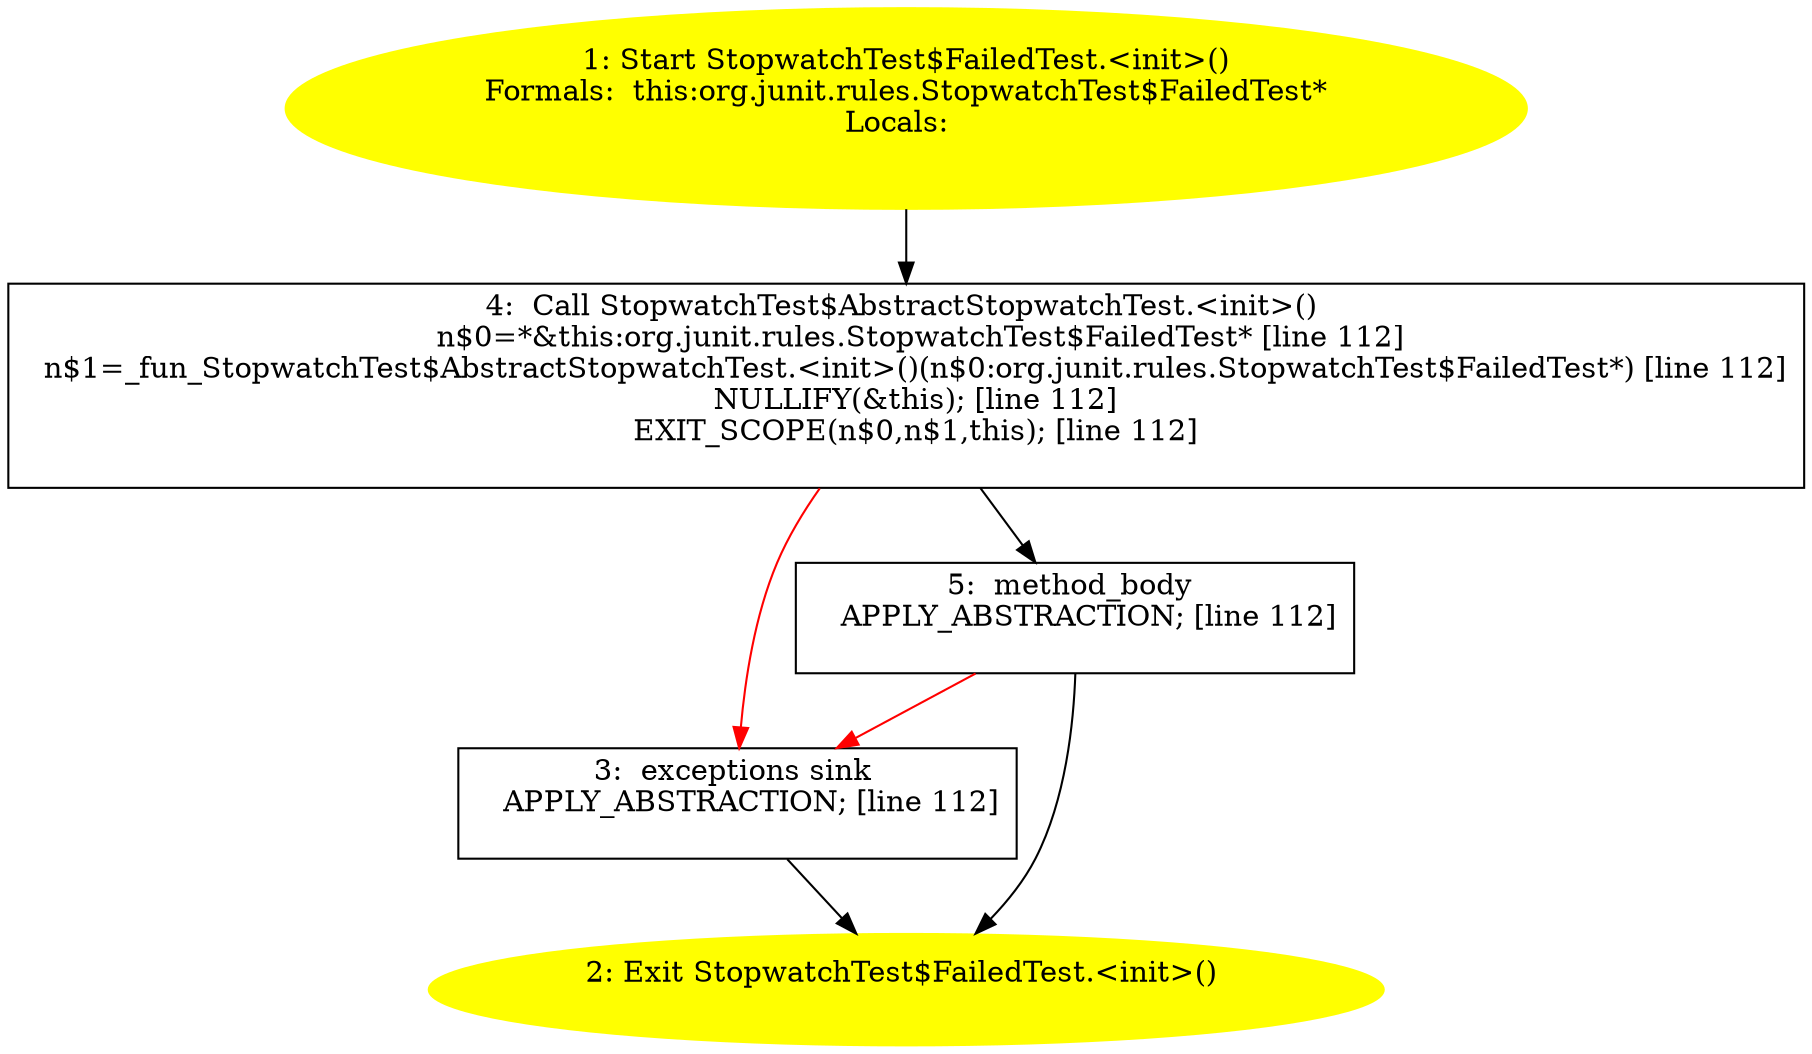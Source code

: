 /* @generated */
digraph cfg {
"org.junit.rules.StopwatchTest$FailedTest.<init>().044b7d4dff6bd5659cb0617ffd5f3821_1" [label="1: Start StopwatchTest$FailedTest.<init>()\nFormals:  this:org.junit.rules.StopwatchTest$FailedTest*\nLocals:  \n  " color=yellow style=filled]
	

	 "org.junit.rules.StopwatchTest$FailedTest.<init>().044b7d4dff6bd5659cb0617ffd5f3821_1" -> "org.junit.rules.StopwatchTest$FailedTest.<init>().044b7d4dff6bd5659cb0617ffd5f3821_4" ;
"org.junit.rules.StopwatchTest$FailedTest.<init>().044b7d4dff6bd5659cb0617ffd5f3821_2" [label="2: Exit StopwatchTest$FailedTest.<init>() \n  " color=yellow style=filled]
	

"org.junit.rules.StopwatchTest$FailedTest.<init>().044b7d4dff6bd5659cb0617ffd5f3821_3" [label="3:  exceptions sink \n   APPLY_ABSTRACTION; [line 112]\n " shape="box"]
	

	 "org.junit.rules.StopwatchTest$FailedTest.<init>().044b7d4dff6bd5659cb0617ffd5f3821_3" -> "org.junit.rules.StopwatchTest$FailedTest.<init>().044b7d4dff6bd5659cb0617ffd5f3821_2" ;
"org.junit.rules.StopwatchTest$FailedTest.<init>().044b7d4dff6bd5659cb0617ffd5f3821_4" [label="4:  Call StopwatchTest$AbstractStopwatchTest.<init>() \n   n$0=*&this:org.junit.rules.StopwatchTest$FailedTest* [line 112]\n  n$1=_fun_StopwatchTest$AbstractStopwatchTest.<init>()(n$0:org.junit.rules.StopwatchTest$FailedTest*) [line 112]\n  NULLIFY(&this); [line 112]\n  EXIT_SCOPE(n$0,n$1,this); [line 112]\n " shape="box"]
	

	 "org.junit.rules.StopwatchTest$FailedTest.<init>().044b7d4dff6bd5659cb0617ffd5f3821_4" -> "org.junit.rules.StopwatchTest$FailedTest.<init>().044b7d4dff6bd5659cb0617ffd5f3821_5" ;
	 "org.junit.rules.StopwatchTest$FailedTest.<init>().044b7d4dff6bd5659cb0617ffd5f3821_4" -> "org.junit.rules.StopwatchTest$FailedTest.<init>().044b7d4dff6bd5659cb0617ffd5f3821_3" [color="red" ];
"org.junit.rules.StopwatchTest$FailedTest.<init>().044b7d4dff6bd5659cb0617ffd5f3821_5" [label="5:  method_body \n   APPLY_ABSTRACTION; [line 112]\n " shape="box"]
	

	 "org.junit.rules.StopwatchTest$FailedTest.<init>().044b7d4dff6bd5659cb0617ffd5f3821_5" -> "org.junit.rules.StopwatchTest$FailedTest.<init>().044b7d4dff6bd5659cb0617ffd5f3821_2" ;
	 "org.junit.rules.StopwatchTest$FailedTest.<init>().044b7d4dff6bd5659cb0617ffd5f3821_5" -> "org.junit.rules.StopwatchTest$FailedTest.<init>().044b7d4dff6bd5659cb0617ffd5f3821_3" [color="red" ];
}

